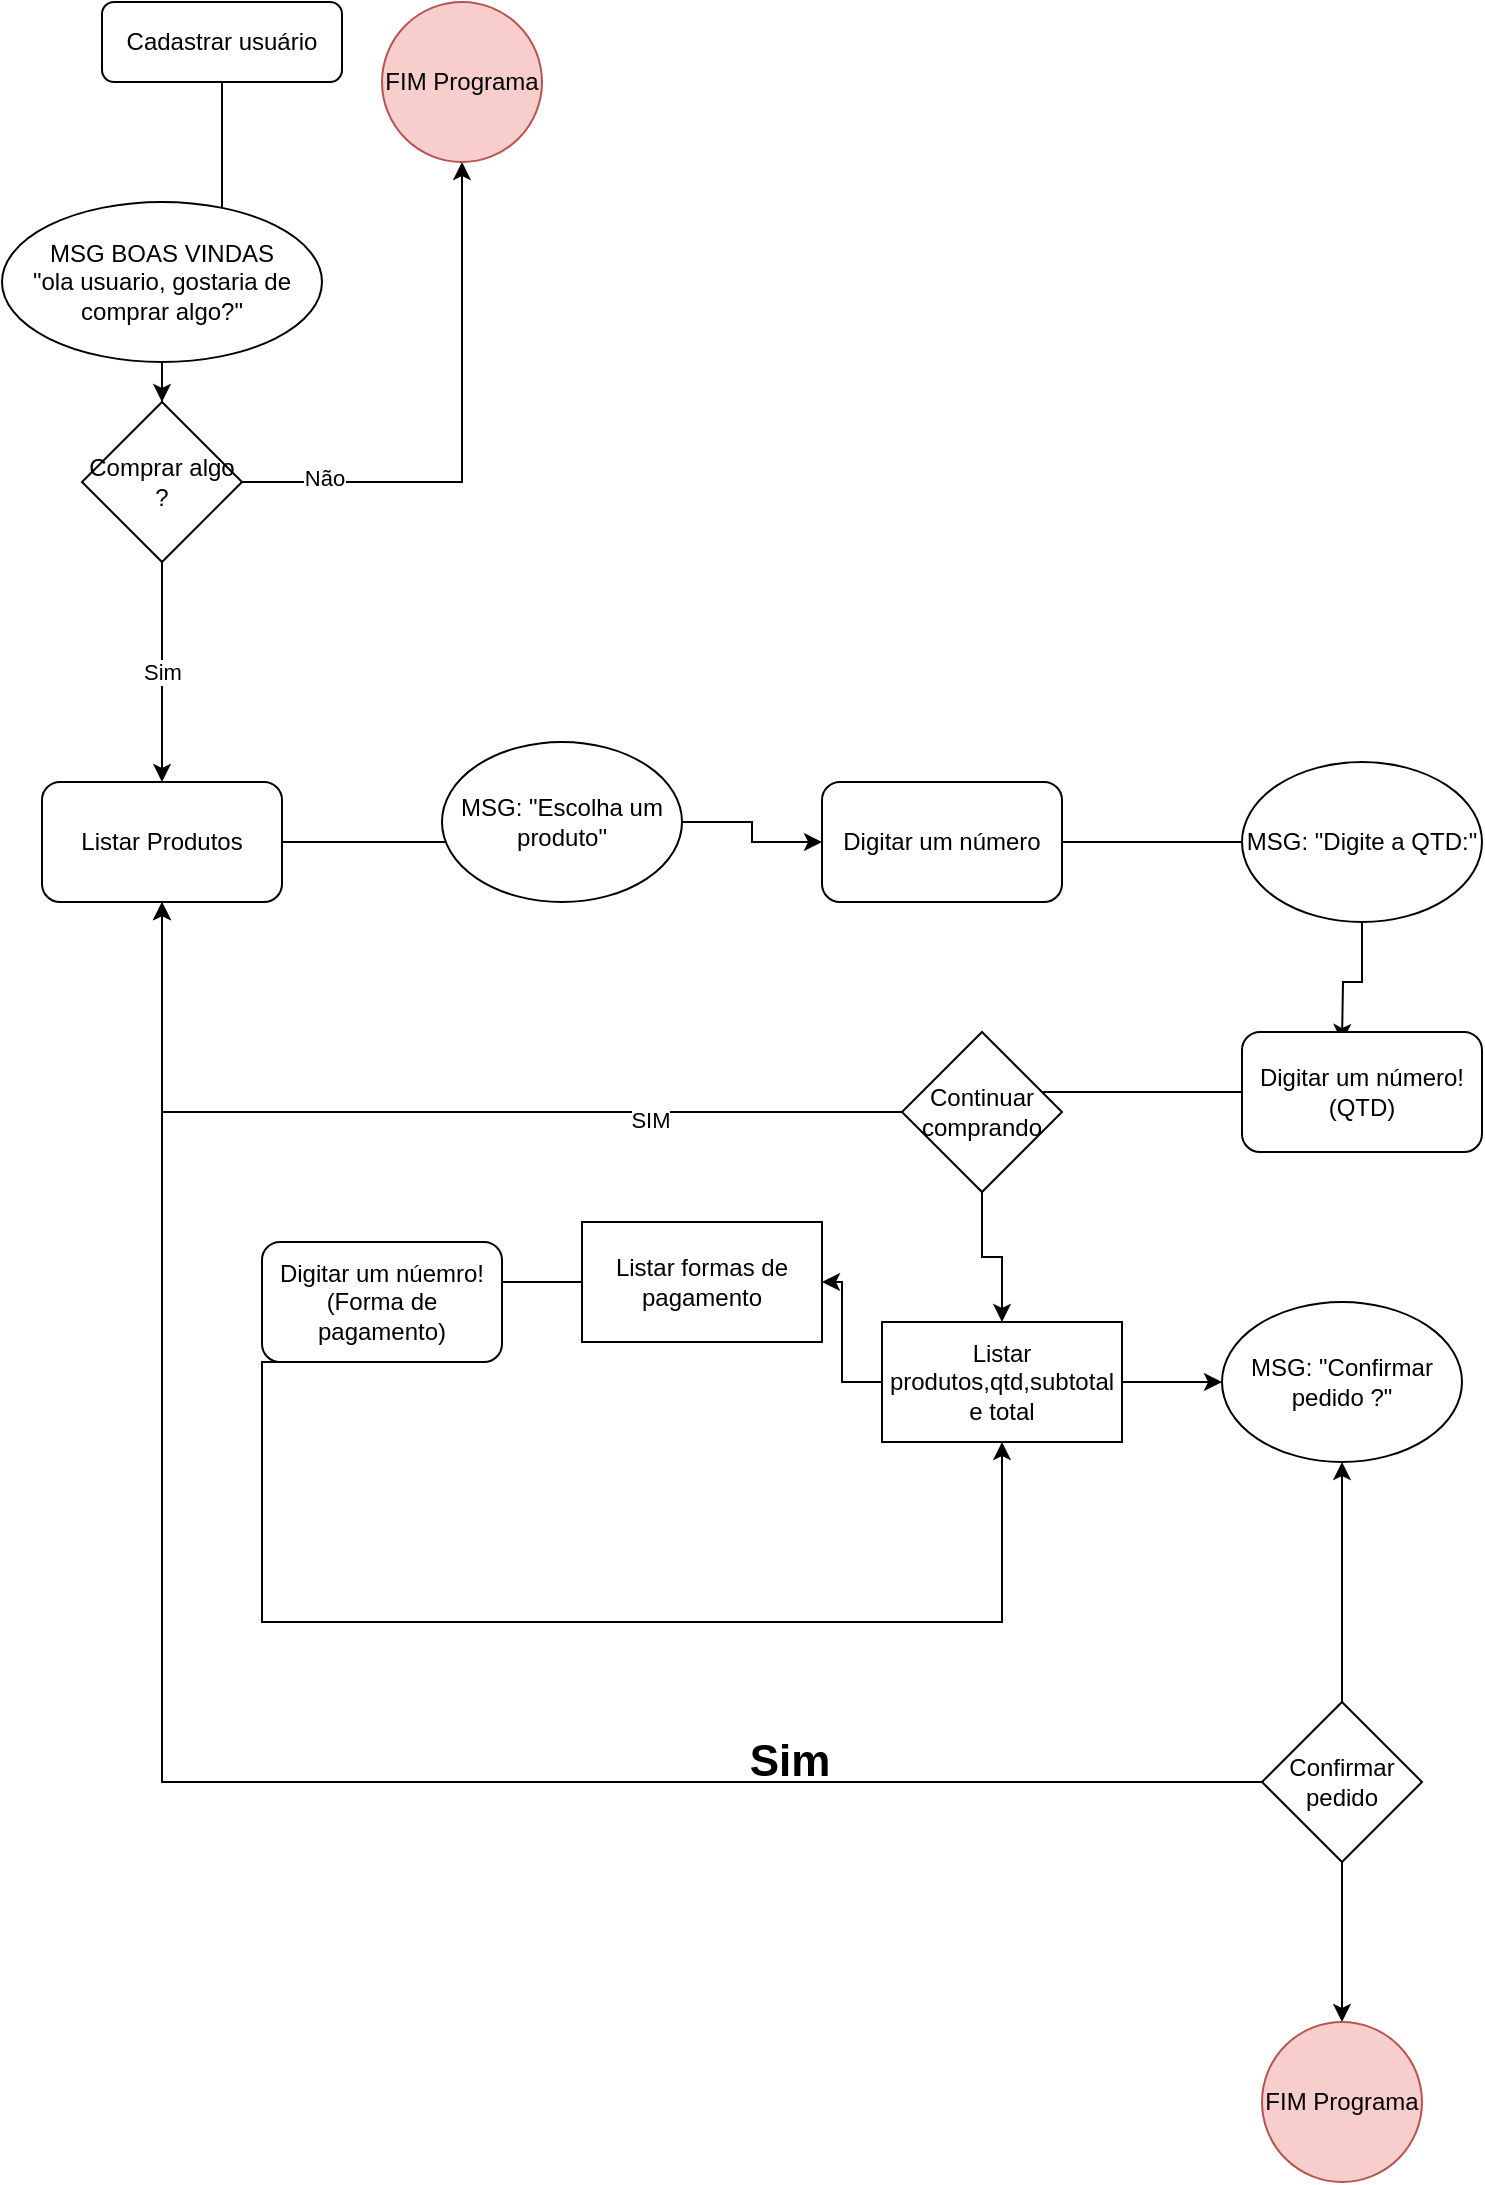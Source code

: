 <mxfile version="13.7.9" type="github">
  <diagram id="C5RBs43oDa-KdzZeNtuy" name="Page-1">
    <mxGraphModel dx="868" dy="450" grid="1" gridSize="10" guides="1" tooltips="1" connect="1" arrows="1" fold="1" page="1" pageScale="1" pageWidth="827" pageHeight="1169" math="0" shadow="0">
      <root>
        <mxCell id="WIyWlLk6GJQsqaUBKTNV-0" />
        <mxCell id="WIyWlLk6GJQsqaUBKTNV-1" parent="WIyWlLk6GJQsqaUBKTNV-0" />
        <mxCell id="WIyWlLk6GJQsqaUBKTNV-2" value="" style="rounded=0;html=1;jettySize=auto;orthogonalLoop=1;fontSize=11;endArrow=block;endFill=0;endSize=8;strokeWidth=1;shadow=0;labelBackgroundColor=none;edgeStyle=orthogonalEdgeStyle;exitX=0.5;exitY=1;exitDx=0;exitDy=0;" parent="WIyWlLk6GJQsqaUBKTNV-1" source="WIyWlLk6GJQsqaUBKTNV-3" edge="1">
          <mxGeometry relative="1" as="geometry">
            <mxPoint x="100" y="170" as="targetPoint" />
            <Array as="points">
              <mxPoint x="150" y="170" />
            </Array>
          </mxGeometry>
        </mxCell>
        <mxCell id="WIyWlLk6GJQsqaUBKTNV-3" value="Cadastrar usuário&lt;br&gt;" style="rounded=1;whiteSpace=wrap;html=1;fontSize=12;glass=0;strokeWidth=1;shadow=0;" parent="WIyWlLk6GJQsqaUBKTNV-1" vertex="1">
          <mxGeometry x="90" y="40" width="120" height="40" as="geometry" />
        </mxCell>
        <mxCell id="dfJ9Bs6l_IiPZPkpstBQ-2" style="edgeStyle=orthogonalEdgeStyle;rounded=0;orthogonalLoop=1;jettySize=auto;html=1;" parent="WIyWlLk6GJQsqaUBKTNV-1" source="dfJ9Bs6l_IiPZPkpstBQ-1" target="dfJ9Bs6l_IiPZPkpstBQ-3" edge="1">
          <mxGeometry relative="1" as="geometry">
            <mxPoint x="120" y="280" as="targetPoint" />
          </mxGeometry>
        </mxCell>
        <mxCell id="dfJ9Bs6l_IiPZPkpstBQ-1" value="MSG BOAS VINDAS&lt;br&gt;&quot;ola usuario, gostaria de comprar algo?&quot;" style="ellipse;whiteSpace=wrap;html=1;" parent="WIyWlLk6GJQsqaUBKTNV-1" vertex="1">
          <mxGeometry x="40" y="140" width="160" height="80" as="geometry" />
        </mxCell>
        <mxCell id="dfJ9Bs6l_IiPZPkpstBQ-7" value="Sim" style="edgeStyle=orthogonalEdgeStyle;rounded=0;orthogonalLoop=1;jettySize=auto;html=1;exitX=0.5;exitY=1;exitDx=0;exitDy=0;" parent="WIyWlLk6GJQsqaUBKTNV-1" source="dfJ9Bs6l_IiPZPkpstBQ-3" target="dfJ9Bs6l_IiPZPkpstBQ-8" edge="1">
          <mxGeometry relative="1" as="geometry">
            <mxPoint x="120" y="370" as="targetPoint" />
          </mxGeometry>
        </mxCell>
        <mxCell id="dfJ9Bs6l_IiPZPkpstBQ-3" value="Comprar algo ?&lt;br&gt;" style="rhombus;whiteSpace=wrap;html=1;" parent="WIyWlLk6GJQsqaUBKTNV-1" vertex="1">
          <mxGeometry x="80" y="240" width="80" height="80" as="geometry" />
        </mxCell>
        <mxCell id="dfJ9Bs6l_IiPZPkpstBQ-6" style="edgeStyle=orthogonalEdgeStyle;rounded=0;orthogonalLoop=1;jettySize=auto;html=1;exitX=1;exitY=0.5;exitDx=0;exitDy=0;" parent="WIyWlLk6GJQsqaUBKTNV-1" source="dfJ9Bs6l_IiPZPkpstBQ-3" target="dfJ9Bs6l_IiPZPkpstBQ-39" edge="1">
          <mxGeometry relative="1" as="geometry">
            <mxPoint x="300" y="100" as="targetPoint" />
            <mxPoint x="160" y="280" as="sourcePoint" />
          </mxGeometry>
        </mxCell>
        <mxCell id="dfJ9Bs6l_IiPZPkpstBQ-9" value="Não" style="edgeLabel;html=1;align=center;verticalAlign=middle;resizable=0;points=[];" parent="dfJ9Bs6l_IiPZPkpstBQ-6" vertex="1" connectable="0">
          <mxGeometry x="-0.7" y="2" relative="1" as="geometry">
            <mxPoint as="offset" />
          </mxGeometry>
        </mxCell>
        <mxCell id="dfJ9Bs6l_IiPZPkpstBQ-12" style="edgeStyle=orthogonalEdgeStyle;rounded=0;orthogonalLoop=1;jettySize=auto;html=1;exitX=1;exitY=0.5;exitDx=0;exitDy=0;entryX=0.417;entryY=0.625;entryDx=0;entryDy=0;entryPerimeter=0;" parent="WIyWlLk6GJQsqaUBKTNV-1" source="dfJ9Bs6l_IiPZPkpstBQ-8" target="dfJ9Bs6l_IiPZPkpstBQ-11" edge="1">
          <mxGeometry relative="1" as="geometry" />
        </mxCell>
        <mxCell id="dfJ9Bs6l_IiPZPkpstBQ-8" value="Listar Produtos" style="rounded=1;whiteSpace=wrap;html=1;" parent="WIyWlLk6GJQsqaUBKTNV-1" vertex="1">
          <mxGeometry x="60" y="430" width="120" height="60" as="geometry" />
        </mxCell>
        <mxCell id="dfJ9Bs6l_IiPZPkpstBQ-13" style="edgeStyle=orthogonalEdgeStyle;rounded=0;orthogonalLoop=1;jettySize=auto;html=1;exitX=1;exitY=0.5;exitDx=0;exitDy=0;" parent="WIyWlLk6GJQsqaUBKTNV-1" source="dfJ9Bs6l_IiPZPkpstBQ-11" target="dfJ9Bs6l_IiPZPkpstBQ-14" edge="1">
          <mxGeometry relative="1" as="geometry">
            <mxPoint x="450" y="450" as="targetPoint" />
          </mxGeometry>
        </mxCell>
        <mxCell id="dfJ9Bs6l_IiPZPkpstBQ-11" value="MSG: &quot;Escolha um produto&quot;" style="ellipse;whiteSpace=wrap;html=1;" parent="WIyWlLk6GJQsqaUBKTNV-1" vertex="1">
          <mxGeometry x="260" y="410" width="120" height="80" as="geometry" />
        </mxCell>
        <mxCell id="dfJ9Bs6l_IiPZPkpstBQ-16" style="edgeStyle=orthogonalEdgeStyle;rounded=0;orthogonalLoop=1;jettySize=auto;html=1;exitX=1;exitY=0.5;exitDx=0;exitDy=0;entryX=0.583;entryY=0.5;entryDx=0;entryDy=0;entryPerimeter=0;" parent="WIyWlLk6GJQsqaUBKTNV-1" source="dfJ9Bs6l_IiPZPkpstBQ-14" target="dfJ9Bs6l_IiPZPkpstBQ-15" edge="1">
          <mxGeometry relative="1" as="geometry" />
        </mxCell>
        <mxCell id="dfJ9Bs6l_IiPZPkpstBQ-14" value="Digitar um número" style="rounded=1;whiteSpace=wrap;html=1;" parent="WIyWlLk6GJQsqaUBKTNV-1" vertex="1">
          <mxGeometry x="450" y="430" width="120" height="60" as="geometry" />
        </mxCell>
        <mxCell id="dfJ9Bs6l_IiPZPkpstBQ-17" style="edgeStyle=orthogonalEdgeStyle;rounded=0;orthogonalLoop=1;jettySize=auto;html=1;exitX=0.5;exitY=1;exitDx=0;exitDy=0;" parent="WIyWlLk6GJQsqaUBKTNV-1" source="dfJ9Bs6l_IiPZPkpstBQ-15" edge="1">
          <mxGeometry relative="1" as="geometry">
            <mxPoint x="710" y="560" as="targetPoint" />
          </mxGeometry>
        </mxCell>
        <mxCell id="dfJ9Bs6l_IiPZPkpstBQ-15" value="MSG: &quot;Digite a QTD:&quot;" style="ellipse;whiteSpace=wrap;html=1;" parent="WIyWlLk6GJQsqaUBKTNV-1" vertex="1">
          <mxGeometry x="660" y="420" width="120" height="80" as="geometry" />
        </mxCell>
        <mxCell id="dfJ9Bs6l_IiPZPkpstBQ-19" style="edgeStyle=orthogonalEdgeStyle;rounded=0;orthogonalLoop=1;jettySize=auto;html=1;" parent="WIyWlLk6GJQsqaUBKTNV-1" source="dfJ9Bs6l_IiPZPkpstBQ-18" edge="1">
          <mxGeometry relative="1" as="geometry">
            <mxPoint x="540" y="585" as="targetPoint" />
          </mxGeometry>
        </mxCell>
        <mxCell id="dfJ9Bs6l_IiPZPkpstBQ-18" value="Digitar um número! (QTD)" style="rounded=1;whiteSpace=wrap;html=1;" parent="WIyWlLk6GJQsqaUBKTNV-1" vertex="1">
          <mxGeometry x="660" y="555" width="120" height="60" as="geometry" />
        </mxCell>
        <mxCell id="dfJ9Bs6l_IiPZPkpstBQ-21" style="edgeStyle=orthogonalEdgeStyle;rounded=0;orthogonalLoop=1;jettySize=auto;html=1;" parent="WIyWlLk6GJQsqaUBKTNV-1" source="dfJ9Bs6l_IiPZPkpstBQ-20" target="dfJ9Bs6l_IiPZPkpstBQ-8" edge="1">
          <mxGeometry relative="1" as="geometry" />
        </mxCell>
        <mxCell id="dfJ9Bs6l_IiPZPkpstBQ-22" value="SIM" style="edgeLabel;html=1;align=center;verticalAlign=middle;resizable=0;points=[];" parent="dfJ9Bs6l_IiPZPkpstBQ-21" vertex="1" connectable="0">
          <mxGeometry x="-0.469" y="4" relative="1" as="geometry">
            <mxPoint as="offset" />
          </mxGeometry>
        </mxCell>
        <mxCell id="dfJ9Bs6l_IiPZPkpstBQ-28" style="edgeStyle=orthogonalEdgeStyle;rounded=0;orthogonalLoop=1;jettySize=auto;html=1;exitX=0.5;exitY=1;exitDx=0;exitDy=0;" parent="WIyWlLk6GJQsqaUBKTNV-1" source="dfJ9Bs6l_IiPZPkpstBQ-20" target="dfJ9Bs6l_IiPZPkpstBQ-27" edge="1">
          <mxGeometry relative="1" as="geometry" />
        </mxCell>
        <mxCell id="dfJ9Bs6l_IiPZPkpstBQ-20" value="Continuar comprando" style="rhombus;whiteSpace=wrap;html=1;" parent="WIyWlLk6GJQsqaUBKTNV-1" vertex="1">
          <mxGeometry x="490" y="555" width="80" height="80" as="geometry" />
        </mxCell>
        <mxCell id="dfJ9Bs6l_IiPZPkpstBQ-26" style="edgeStyle=orthogonalEdgeStyle;rounded=0;orthogonalLoop=1;jettySize=auto;html=1;entryX=0.633;entryY=0.333;entryDx=0;entryDy=0;entryPerimeter=0;" parent="WIyWlLk6GJQsqaUBKTNV-1" source="dfJ9Bs6l_IiPZPkpstBQ-23" target="dfJ9Bs6l_IiPZPkpstBQ-25" edge="1">
          <mxGeometry relative="1" as="geometry" />
        </mxCell>
        <mxCell id="dfJ9Bs6l_IiPZPkpstBQ-23" value="Listar formas de pagamento" style="rounded=0;whiteSpace=wrap;html=1;" parent="WIyWlLk6GJQsqaUBKTNV-1" vertex="1">
          <mxGeometry x="330" y="650" width="120" height="60" as="geometry" />
        </mxCell>
        <mxCell id="dfJ9Bs6l_IiPZPkpstBQ-30" style="edgeStyle=orthogonalEdgeStyle;rounded=0;orthogonalLoop=1;jettySize=auto;html=1;exitX=0.5;exitY=1;exitDx=0;exitDy=0;" parent="WIyWlLk6GJQsqaUBKTNV-1" source="dfJ9Bs6l_IiPZPkpstBQ-25" target="dfJ9Bs6l_IiPZPkpstBQ-27" edge="1">
          <mxGeometry relative="1" as="geometry">
            <Array as="points">
              <mxPoint x="170" y="850" />
              <mxPoint x="540" y="850" />
            </Array>
          </mxGeometry>
        </mxCell>
        <mxCell id="dfJ9Bs6l_IiPZPkpstBQ-25" value="Digitar um núemro!(Forma de pagamento)" style="rounded=1;whiteSpace=wrap;html=1;" parent="WIyWlLk6GJQsqaUBKTNV-1" vertex="1">
          <mxGeometry x="170" y="660" width="120" height="60" as="geometry" />
        </mxCell>
        <mxCell id="dfJ9Bs6l_IiPZPkpstBQ-29" style="edgeStyle=orthogonalEdgeStyle;rounded=0;orthogonalLoop=1;jettySize=auto;html=1;exitX=0;exitY=0.5;exitDx=0;exitDy=0;" parent="WIyWlLk6GJQsqaUBKTNV-1" source="dfJ9Bs6l_IiPZPkpstBQ-27" target="dfJ9Bs6l_IiPZPkpstBQ-23" edge="1">
          <mxGeometry relative="1" as="geometry" />
        </mxCell>
        <mxCell id="dfJ9Bs6l_IiPZPkpstBQ-32" style="edgeStyle=orthogonalEdgeStyle;rounded=0;orthogonalLoop=1;jettySize=auto;html=1;exitX=1;exitY=0.5;exitDx=0;exitDy=0;" parent="WIyWlLk6GJQsqaUBKTNV-1" source="dfJ9Bs6l_IiPZPkpstBQ-27" target="dfJ9Bs6l_IiPZPkpstBQ-31" edge="1">
          <mxGeometry relative="1" as="geometry" />
        </mxCell>
        <mxCell id="dfJ9Bs6l_IiPZPkpstBQ-27" value="Listar produtos,qtd,subtotal e total" style="rounded=0;whiteSpace=wrap;html=1;" parent="WIyWlLk6GJQsqaUBKTNV-1" vertex="1">
          <mxGeometry x="480" y="700" width="120" height="60" as="geometry" />
        </mxCell>
        <mxCell id="dfJ9Bs6l_IiPZPkpstBQ-31" value="MSG: &quot;Confirmar pedido ?&quot;" style="ellipse;whiteSpace=wrap;html=1;" parent="WIyWlLk6GJQsqaUBKTNV-1" vertex="1">
          <mxGeometry x="650" y="690" width="120" height="80" as="geometry" />
        </mxCell>
        <mxCell id="dfJ9Bs6l_IiPZPkpstBQ-35" value="" style="edgeStyle=orthogonalEdgeStyle;rounded=0;orthogonalLoop=1;jettySize=auto;html=1;" parent="WIyWlLk6GJQsqaUBKTNV-1" source="dfJ9Bs6l_IiPZPkpstBQ-34" target="dfJ9Bs6l_IiPZPkpstBQ-31" edge="1">
          <mxGeometry relative="1" as="geometry" />
        </mxCell>
        <mxCell id="dfJ9Bs6l_IiPZPkpstBQ-36" style="edgeStyle=orthogonalEdgeStyle;rounded=0;orthogonalLoop=1;jettySize=auto;html=1;" parent="WIyWlLk6GJQsqaUBKTNV-1" source="dfJ9Bs6l_IiPZPkpstBQ-34" target="dfJ9Bs6l_IiPZPkpstBQ-8" edge="1">
          <mxGeometry relative="1" as="geometry" />
        </mxCell>
        <mxCell id="dfJ9Bs6l_IiPZPkpstBQ-38" style="edgeStyle=orthogonalEdgeStyle;rounded=0;orthogonalLoop=1;jettySize=auto;html=1;" parent="WIyWlLk6GJQsqaUBKTNV-1" source="dfJ9Bs6l_IiPZPkpstBQ-34" target="dfJ9Bs6l_IiPZPkpstBQ-37" edge="1">
          <mxGeometry relative="1" as="geometry" />
        </mxCell>
        <mxCell id="dfJ9Bs6l_IiPZPkpstBQ-34" value="Confirmar pedido" style="rhombus;whiteSpace=wrap;html=1;" parent="WIyWlLk6GJQsqaUBKTNV-1" vertex="1">
          <mxGeometry x="670" y="890" width="80" height="80" as="geometry" />
        </mxCell>
        <mxCell id="dfJ9Bs6l_IiPZPkpstBQ-37" value="FIM Programa&lt;br&gt;" style="ellipse;whiteSpace=wrap;html=1;aspect=fixed;fillColor=#f8cecc;strokeColor=#b85450;" parent="WIyWlLk6GJQsqaUBKTNV-1" vertex="1">
          <mxGeometry x="670" y="1050" width="80" height="80" as="geometry" />
        </mxCell>
        <mxCell id="dfJ9Bs6l_IiPZPkpstBQ-39" value="FIM Programa&lt;br&gt;" style="ellipse;whiteSpace=wrap;html=1;aspect=fixed;fillColor=#f8cecc;strokeColor=#b85450;" parent="WIyWlLk6GJQsqaUBKTNV-1" vertex="1">
          <mxGeometry x="230" y="40" width="80" height="80" as="geometry" />
        </mxCell>
        <mxCell id="k5lFmeTRm_TGdbMEGIs_-0" value="&lt;font style=&quot;font-size: 22px&quot;&gt;Sim&lt;/font&gt;" style="text;html=1;strokeColor=none;fillColor=none;align=center;verticalAlign=middle;whiteSpace=wrap;rounded=0;fontStyle=1;fontSize=14;" vertex="1" parent="WIyWlLk6GJQsqaUBKTNV-1">
          <mxGeometry x="414" y="910" width="40" height="20" as="geometry" />
        </mxCell>
      </root>
    </mxGraphModel>
  </diagram>
</mxfile>
